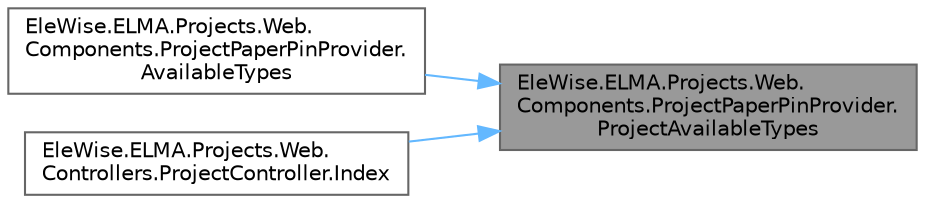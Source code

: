 digraph "EleWise.ELMA.Projects.Web.Components.ProjectPaperPinProvider.ProjectAvailableTypes"
{
 // LATEX_PDF_SIZE
  bgcolor="transparent";
  edge [fontname=Helvetica,fontsize=10,labelfontname=Helvetica,labelfontsize=10];
  node [fontname=Helvetica,fontsize=10,shape=box,height=0.2,width=0.4];
  rankdir="RL";
  Node1 [id="Node000001",label="EleWise.ELMA.Projects.Web.\lComponents.ProjectPaperPinProvider.\lProjectAvailableTypes",height=0.2,width=0.4,color="gray40", fillcolor="grey60", style="filled", fontcolor="black",tooltip="Все поддерживаемые типы проектов."];
  Node1 -> Node2 [id="edge1_Node000001_Node000002",dir="back",color="steelblue1",style="solid",tooltip=" "];
  Node2 [id="Node000002",label="EleWise.ELMA.Projects.Web.\lComponents.ProjectPaperPinProvider.\lAvailableTypes",height=0.2,width=0.4,color="grey40", fillcolor="white", style="filled",URL="$class_ele_wise_1_1_e_l_m_a_1_1_projects_1_1_web_1_1_components_1_1_project_paper_pin_provider.html#a69c3698e919f7373f6c553fb31e17bf4",tooltip="Все поддерживаемые типы."];
  Node1 -> Node3 [id="edge2_Node000001_Node000003",dir="back",color="steelblue1",style="solid",tooltip=" "];
  Node3 [id="Node000003",label="EleWise.ELMA.Projects.Web.\lControllers.ProjectController.Index",height=0.2,width=0.4,color="grey40", fillcolor="white", style="filled",URL="$class_ele_wise_1_1_e_l_m_a_1_1_projects_1_1_web_1_1_controllers_1_1_project_controller.html#ae897ee55c3d4108b8e6354bb048994e3",tooltip=" "];
}
